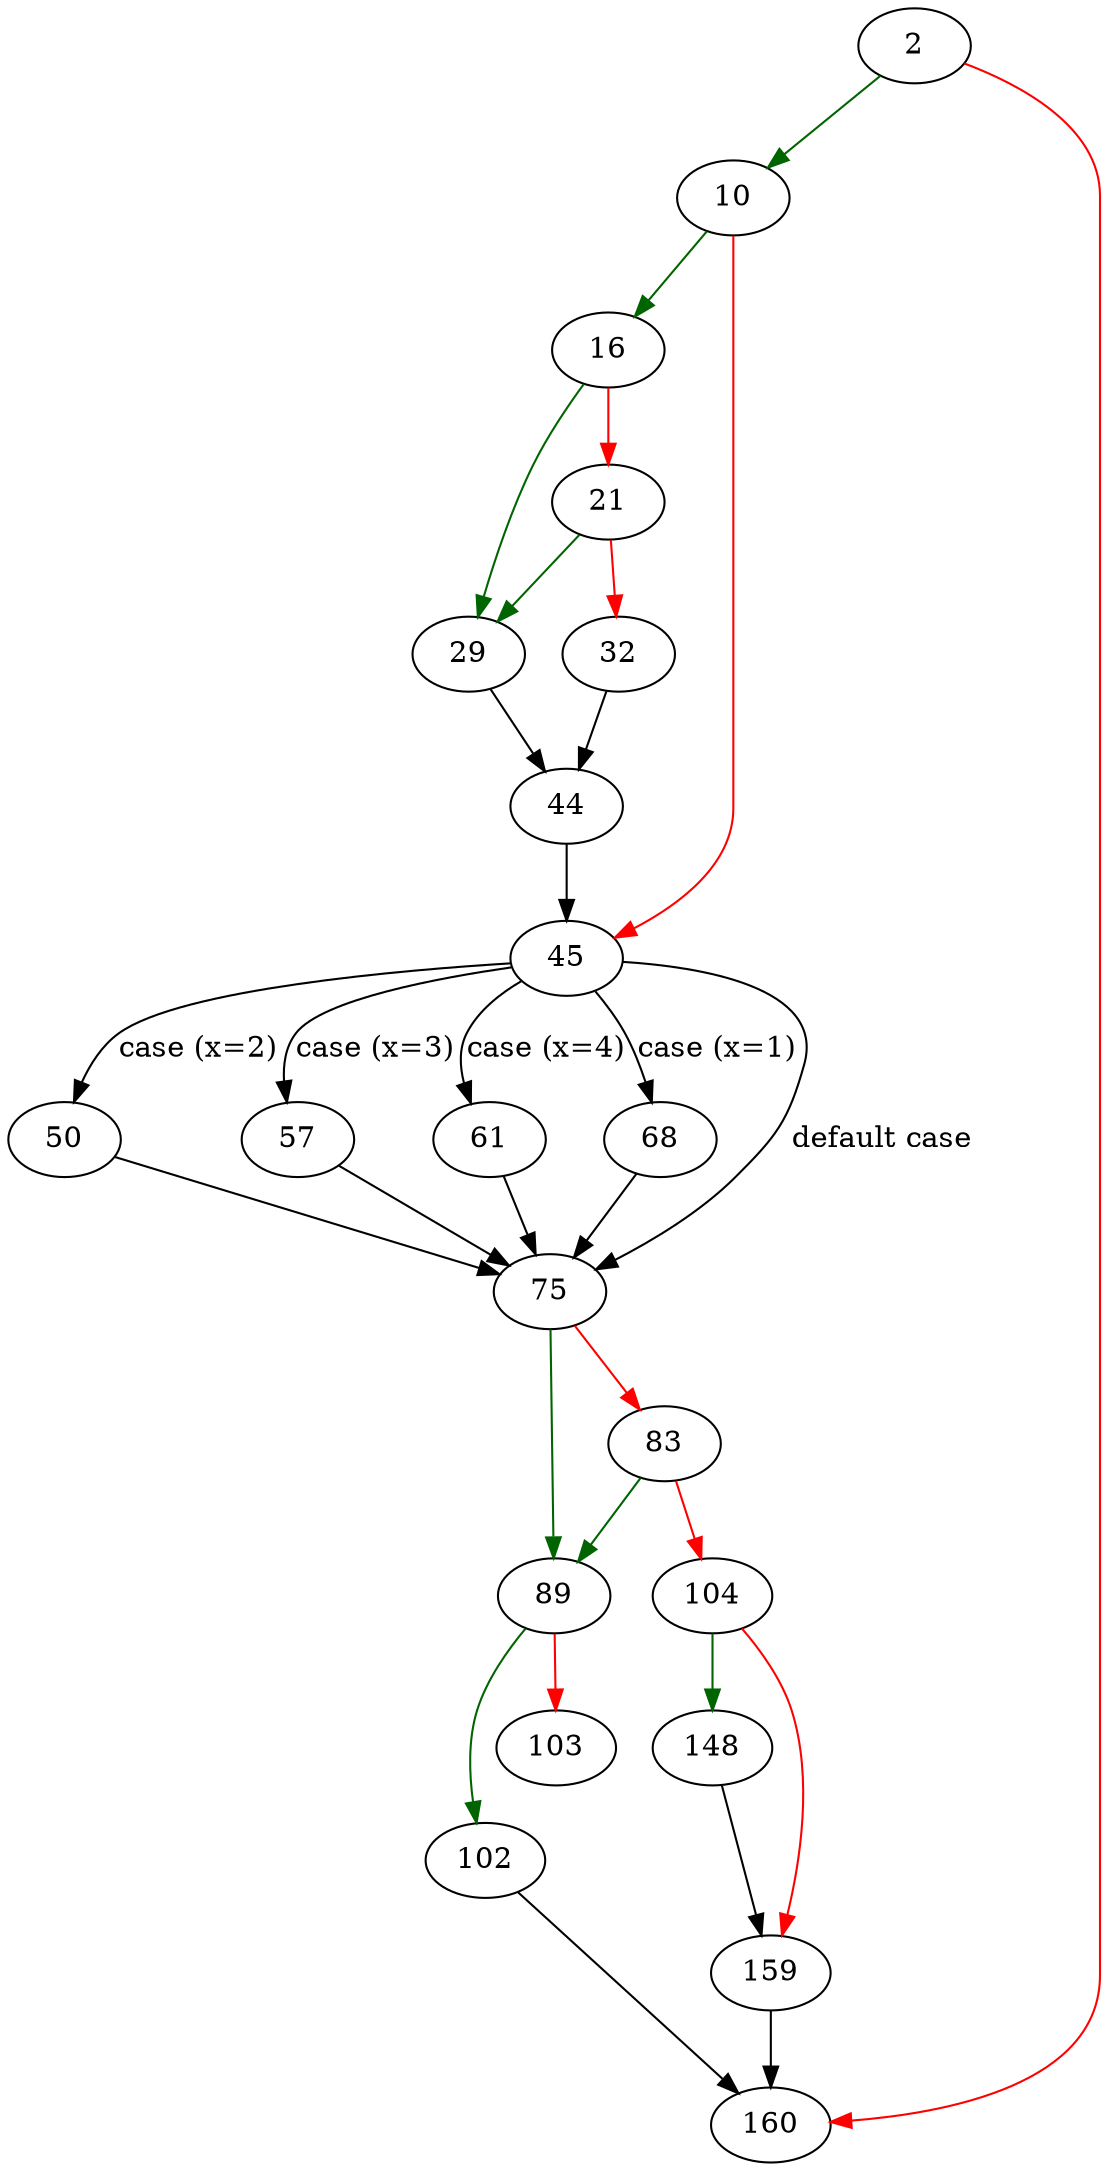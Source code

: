 strict digraph "open_db" {
	// Node definitions.
	2 [entry=true];
	10;
	160;
	16;
	45;
	29;
	21;
	32;
	44;
	50;
	57;
	61;
	68;
	75;
	89;
	83;
	104;
	102;
	103;
	148;
	159;

	// Edge definitions.
	2 -> 10 [
		color=darkgreen
		cond=true
	];
	2 -> 160 [
		color=red
		cond=false
	];
	10 -> 16 [
		color=darkgreen
		cond=true
	];
	10 -> 45 [
		color=red
		cond=false
	];
	16 -> 29 [
		color=darkgreen
		cond=true
	];
	16 -> 21 [
		color=red
		cond=false
	];
	45 -> 50 [
		cond="case (x=2)"
		label="case (x=2)"
	];
	45 -> 57 [
		cond="case (x=3)"
		label="case (x=3)"
	];
	45 -> 61 [
		cond="case (x=4)"
		label="case (x=4)"
	];
	45 -> 68 [
		cond="case (x=1)"
		label="case (x=1)"
	];
	45 -> 75 [
		cond="default case"
		label="default case"
	];
	29 -> 44;
	21 -> 29 [
		color=darkgreen
		cond=true
	];
	21 -> 32 [
		color=red
		cond=false
	];
	32 -> 44;
	44 -> 45;
	50 -> 75;
	57 -> 75;
	61 -> 75;
	68 -> 75;
	75 -> 89 [
		color=darkgreen
		cond=true
	];
	75 -> 83 [
		color=red
		cond=false
	];
	89 -> 102 [
		color=darkgreen
		cond=true
	];
	89 -> 103 [
		color=red
		cond=false
	];
	83 -> 89 [
		color=darkgreen
		cond=true
	];
	83 -> 104 [
		color=red
		cond=false
	];
	104 -> 148 [
		color=darkgreen
		cond=true
	];
	104 -> 159 [
		color=red
		cond=false
	];
	102 -> 160;
	148 -> 159;
	159 -> 160;
}